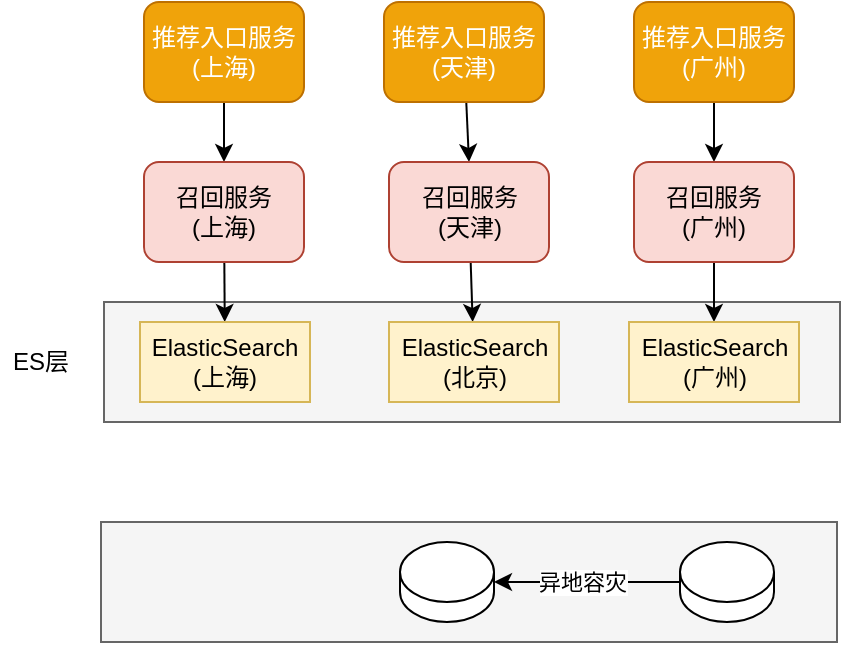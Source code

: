 <mxfile version="14.2.3" type="github">
  <diagram id="llfRjVhpYQk1pcsOZ_1C" name="Page-1">
    <mxGraphModel dx="1426" dy="803" grid="1" gridSize="10" guides="1" tooltips="1" connect="1" arrows="1" fold="1" page="1" pageScale="1" pageWidth="827" pageHeight="1169" math="0" shadow="0">
      <root>
        <mxCell id="0" />
        <mxCell id="1" parent="0" />
        <mxCell id="mrAVVWmBJjdgPhhAWUY1-21" value="" style="rounded=0;whiteSpace=wrap;html=1;fillColor=#f5f5f5;strokeColor=#666666;fontColor=#333333;" vertex="1" parent="1">
          <mxGeometry x="180.5" y="810" width="368" height="60" as="geometry" />
        </mxCell>
        <mxCell id="mrAVVWmBJjdgPhhAWUY1-19" value="" style="rounded=0;whiteSpace=wrap;html=1;fillColor=#f5f5f5;strokeColor=#666666;fontColor=#333333;" vertex="1" parent="1">
          <mxGeometry x="182" y="700" width="368" height="60" as="geometry" />
        </mxCell>
        <mxCell id="mrAVVWmBJjdgPhhAWUY1-1" value="" style="edgeStyle=none;rounded=0;orthogonalLoop=1;jettySize=auto;html=1;entryX=0.5;entryY=0;entryDx=0;entryDy=0;" edge="1" parent="1" source="mrAVVWmBJjdgPhhAWUY1-2" target="mrAVVWmBJjdgPhhAWUY1-12">
          <mxGeometry relative="1" as="geometry" />
        </mxCell>
        <mxCell id="mrAVVWmBJjdgPhhAWUY1-2" value="推荐入口服务&lt;br&gt;(广州)" style="rounded=1;whiteSpace=wrap;html=1;fillColor=#f0a30a;strokeColor=#BD7000;fontColor=#ffffff;" vertex="1" parent="1">
          <mxGeometry x="447" y="550" width="80" height="50" as="geometry" />
        </mxCell>
        <mxCell id="mrAVVWmBJjdgPhhAWUY1-3" value="" style="edgeStyle=none;rounded=0;orthogonalLoop=1;jettySize=auto;html=1;entryX=0.5;entryY=0;entryDx=0;entryDy=0;" edge="1" parent="1" source="mrAVVWmBJjdgPhhAWUY1-4" target="mrAVVWmBJjdgPhhAWUY1-10">
          <mxGeometry relative="1" as="geometry" />
        </mxCell>
        <mxCell id="mrAVVWmBJjdgPhhAWUY1-4" value="推荐入口服务&lt;br&gt;(天津)" style="rounded=1;whiteSpace=wrap;html=1;fillColor=#f0a30a;strokeColor=#BD7000;fontColor=#ffffff;" vertex="1" parent="1">
          <mxGeometry x="322" y="550" width="80" height="50" as="geometry" />
        </mxCell>
        <mxCell id="mrAVVWmBJjdgPhhAWUY1-5" value="" style="edgeStyle=none;rounded=0;orthogonalLoop=1;jettySize=auto;html=1;entryX=0.5;entryY=0;entryDx=0;entryDy=0;" edge="1" parent="1" source="mrAVVWmBJjdgPhhAWUY1-6" target="mrAVVWmBJjdgPhhAWUY1-8">
          <mxGeometry relative="1" as="geometry" />
        </mxCell>
        <mxCell id="mrAVVWmBJjdgPhhAWUY1-6" value="推荐入口服务&lt;br&gt;(上海)" style="rounded=1;whiteSpace=wrap;html=1;fillColor=#f0a30a;strokeColor=#BD7000;fontColor=#ffffff;" vertex="1" parent="1">
          <mxGeometry x="202" y="550" width="80" height="50" as="geometry" />
        </mxCell>
        <mxCell id="mrAVVWmBJjdgPhhAWUY1-7" value="" style="edgeStyle=none;rounded=0;orthogonalLoop=1;jettySize=auto;html=1;" edge="1" parent="1" source="mrAVVWmBJjdgPhhAWUY1-8" target="mrAVVWmBJjdgPhhAWUY1-13">
          <mxGeometry relative="1" as="geometry" />
        </mxCell>
        <mxCell id="mrAVVWmBJjdgPhhAWUY1-8" value="召回服务&lt;br&gt;(上海)" style="rounded=1;whiteSpace=wrap;html=1;fillColor=#fad9d5;strokeColor=#ae4132;" vertex="1" parent="1">
          <mxGeometry x="202" y="630" width="80" height="50" as="geometry" />
        </mxCell>
        <mxCell id="mrAVVWmBJjdgPhhAWUY1-9" value="" style="edgeStyle=none;rounded=0;orthogonalLoop=1;jettySize=auto;html=1;" edge="1" parent="1" source="mrAVVWmBJjdgPhhAWUY1-10" target="mrAVVWmBJjdgPhhAWUY1-14">
          <mxGeometry relative="1" as="geometry" />
        </mxCell>
        <mxCell id="mrAVVWmBJjdgPhhAWUY1-10" value="召回服务&lt;br&gt;(天津)" style="rounded=1;whiteSpace=wrap;html=1;fillColor=#fad9d5;strokeColor=#ae4132;" vertex="1" parent="1">
          <mxGeometry x="324.5" y="630" width="80" height="50" as="geometry" />
        </mxCell>
        <mxCell id="mrAVVWmBJjdgPhhAWUY1-11" value="" style="edgeStyle=none;rounded=0;orthogonalLoop=1;jettySize=auto;html=1;" edge="1" parent="1" source="mrAVVWmBJjdgPhhAWUY1-12" target="mrAVVWmBJjdgPhhAWUY1-15">
          <mxGeometry relative="1" as="geometry" />
        </mxCell>
        <mxCell id="mrAVVWmBJjdgPhhAWUY1-12" value="召回服务&lt;br&gt;(广州)" style="rounded=1;whiteSpace=wrap;html=1;fillColor=#fad9d5;strokeColor=#ae4132;" vertex="1" parent="1">
          <mxGeometry x="447" y="630" width="80" height="50" as="geometry" />
        </mxCell>
        <mxCell id="mrAVVWmBJjdgPhhAWUY1-13" value="ElasticSearch&lt;br&gt;(上海)" style="rounded=0;whiteSpace=wrap;html=1;fillColor=#fff2cc;strokeColor=#d6b656;" vertex="1" parent="1">
          <mxGeometry x="200" y="710" width="85" height="40" as="geometry" />
        </mxCell>
        <mxCell id="mrAVVWmBJjdgPhhAWUY1-14" value="ElasticSearch&lt;br&gt;(北京)" style="rounded=0;whiteSpace=wrap;html=1;fillColor=#fff2cc;strokeColor=#d6b656;" vertex="1" parent="1">
          <mxGeometry x="324.5" y="710" width="85" height="40" as="geometry" />
        </mxCell>
        <mxCell id="mrAVVWmBJjdgPhhAWUY1-15" value="ElasticSearch&lt;br&gt;(广州)" style="rounded=0;whiteSpace=wrap;html=1;fillColor=#fff2cc;strokeColor=#d6b656;" vertex="1" parent="1">
          <mxGeometry x="444.5" y="710" width="85" height="40" as="geometry" />
        </mxCell>
        <mxCell id="mrAVVWmBJjdgPhhAWUY1-23" value="" style="edgeStyle=orthogonalEdgeStyle;rounded=0;orthogonalLoop=1;jettySize=auto;html=1;" edge="1" parent="1" source="mrAVVWmBJjdgPhhAWUY1-18" target="mrAVVWmBJjdgPhhAWUY1-22">
          <mxGeometry relative="1" as="geometry" />
        </mxCell>
        <mxCell id="mrAVVWmBJjdgPhhAWUY1-24" value="异地容灾" style="edgeLabel;html=1;align=center;verticalAlign=middle;resizable=0;points=[];" vertex="1" connectable="0" parent="mrAVVWmBJjdgPhhAWUY1-23">
          <mxGeometry x="0.054" y="4" relative="1" as="geometry">
            <mxPoint y="-4" as="offset" />
          </mxGeometry>
        </mxCell>
        <mxCell id="mrAVVWmBJjdgPhhAWUY1-18" value="" style="shape=cylinder3;whiteSpace=wrap;html=1;boundedLbl=1;backgroundOutline=1;size=15;" vertex="1" parent="1">
          <mxGeometry x="470" y="820" width="47" height="40" as="geometry" />
        </mxCell>
        <mxCell id="mrAVVWmBJjdgPhhAWUY1-20" value="ES层" style="text;html=1;align=center;verticalAlign=middle;resizable=0;points=[];autosize=1;" vertex="1" parent="1">
          <mxGeometry x="130" y="720" width="40" height="20" as="geometry" />
        </mxCell>
        <mxCell id="mrAVVWmBJjdgPhhAWUY1-22" value="" style="shape=cylinder3;whiteSpace=wrap;html=1;boundedLbl=1;backgroundOutline=1;size=15;" vertex="1" parent="1">
          <mxGeometry x="330" y="820" width="47" height="40" as="geometry" />
        </mxCell>
      </root>
    </mxGraphModel>
  </diagram>
</mxfile>
